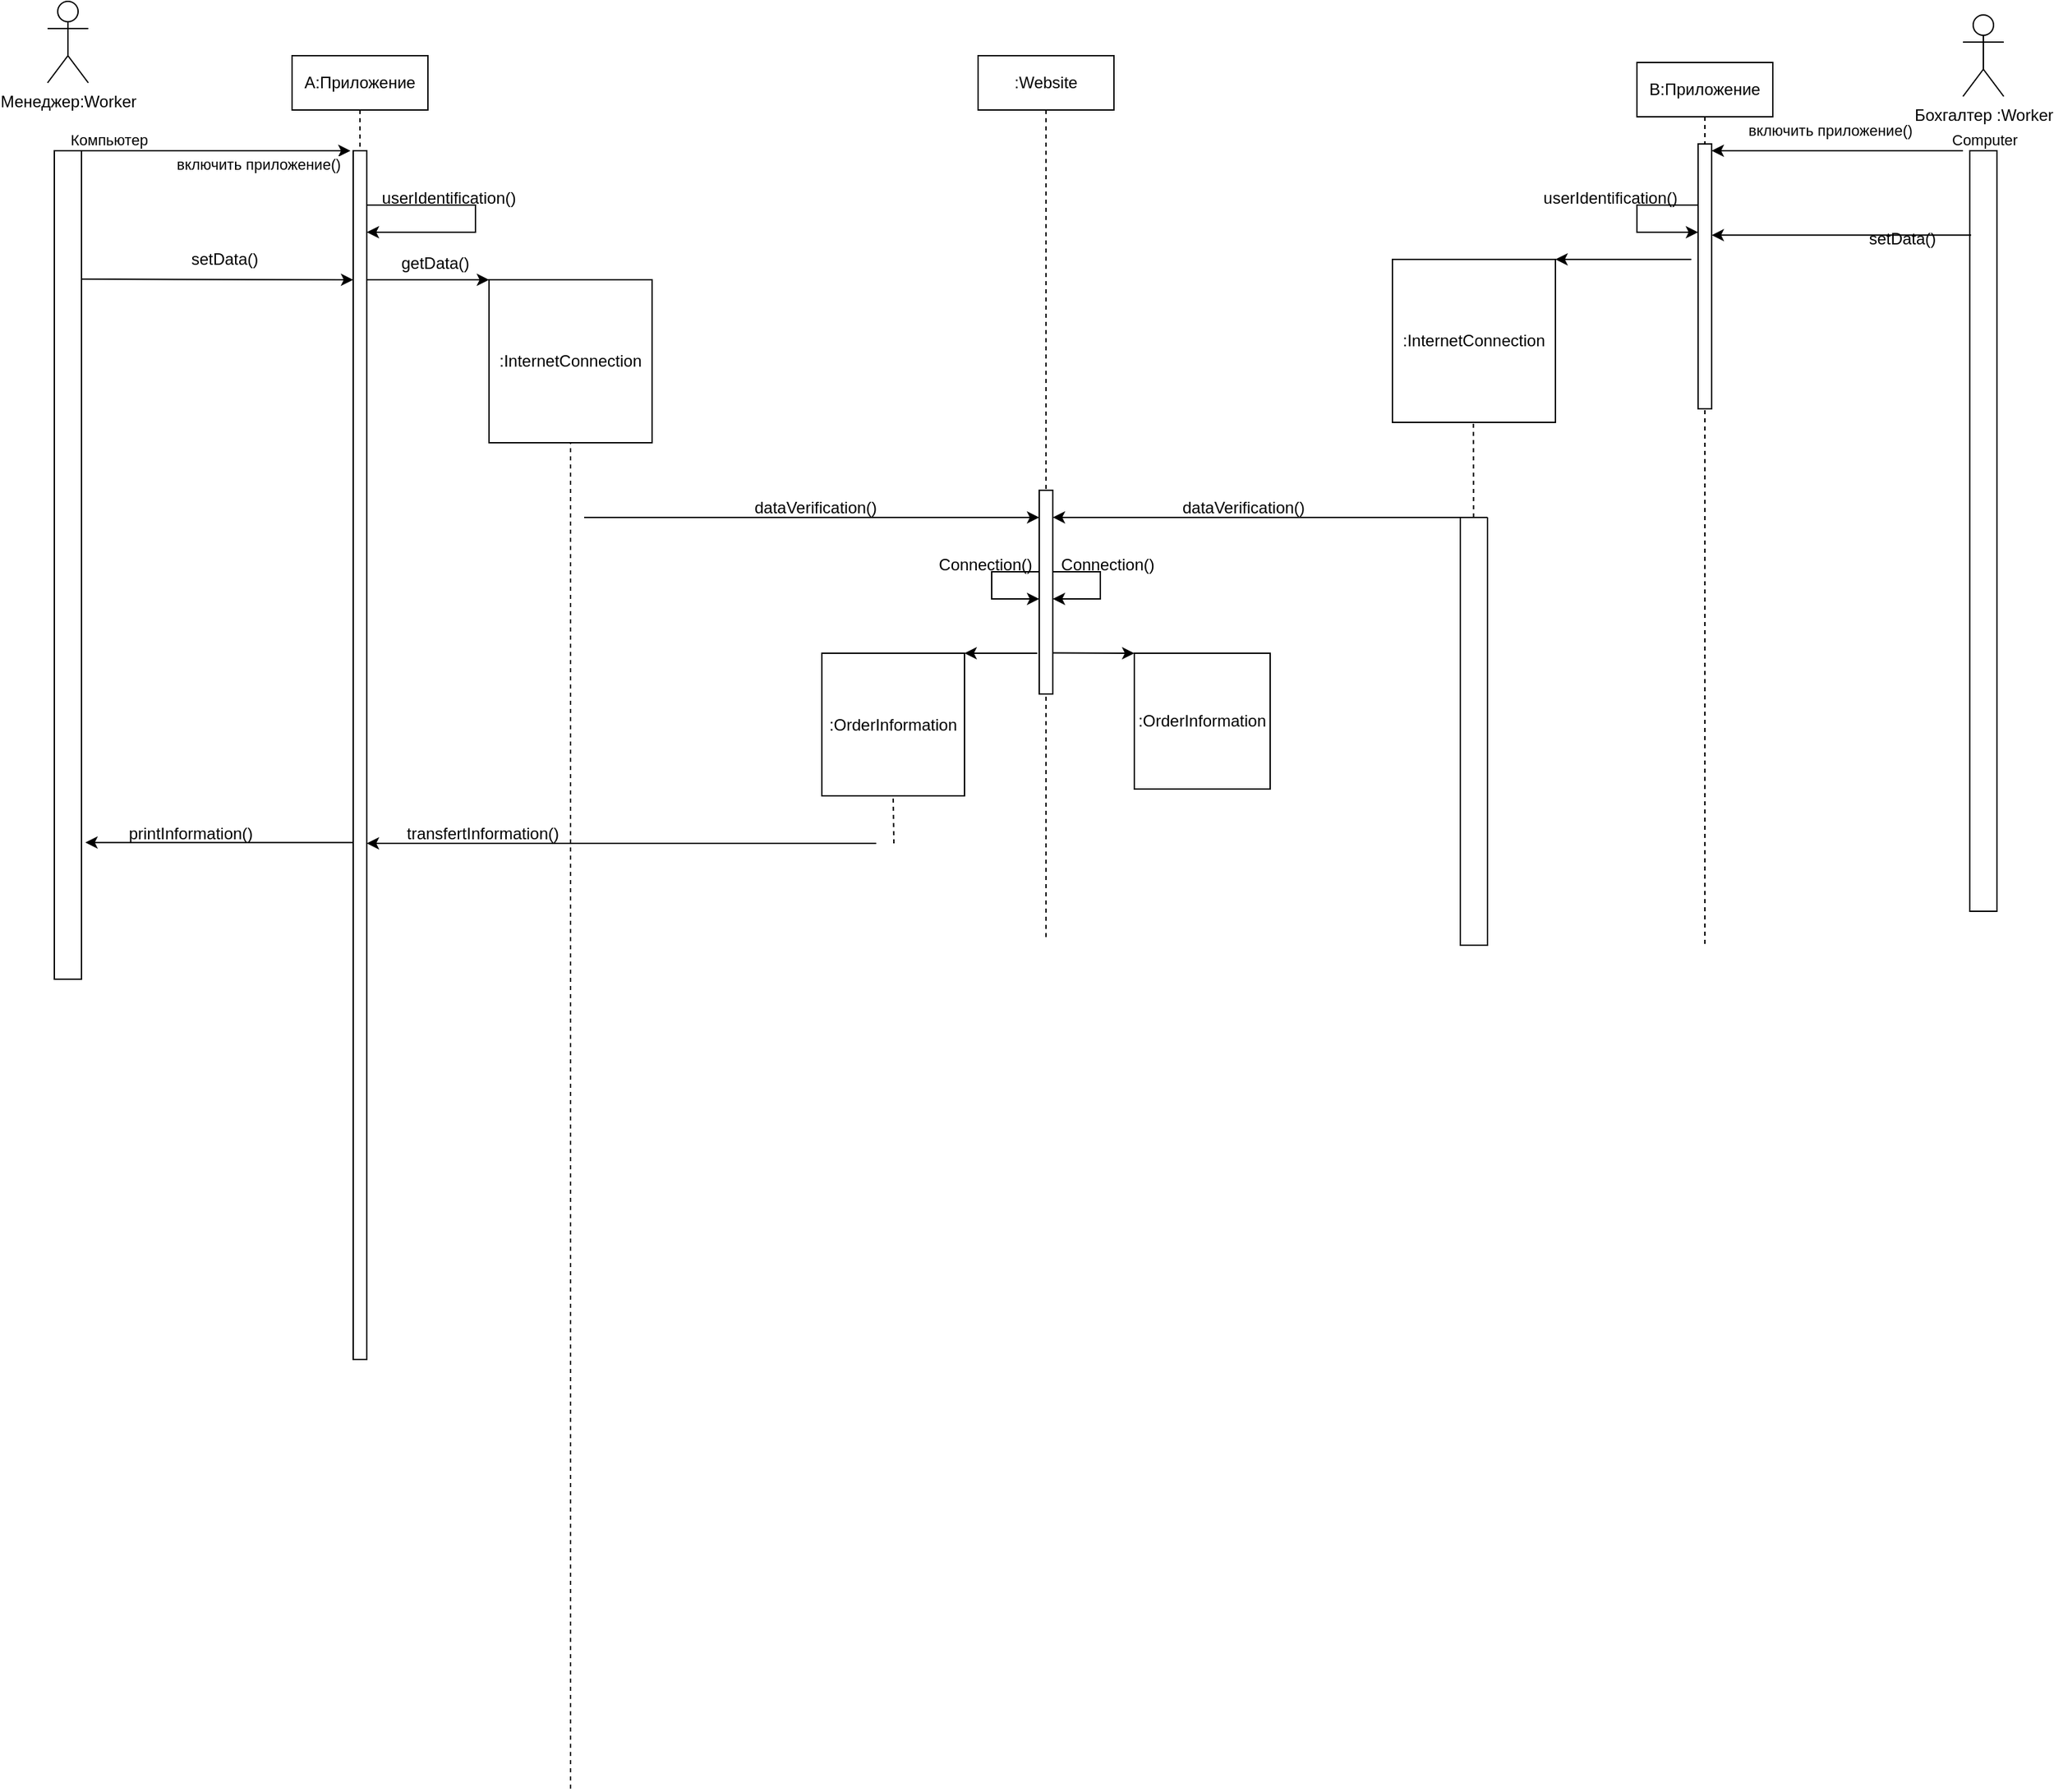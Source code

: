 <mxfile version="22.0.3" type="google">
  <diagram name="Page-1" id="2YBvvXClWsGukQMizWep">
    <mxGraphModel grid="1" page="1" gridSize="10" guides="1" tooltips="1" connect="1" arrows="1" fold="1" pageScale="1" pageWidth="850" pageHeight="1100" math="0" shadow="0">
      <root>
        <mxCell id="0" />
        <mxCell id="1" parent="0" />
        <mxCell id="aM9ryv3xv72pqoxQDRHE-1" value="А:Приложение" style="shape=umlLifeline;perimeter=lifelinePerimeter;whiteSpace=wrap;html=1;container=0;dropTarget=0;collapsible=0;recursiveResize=0;outlineConnect=0;portConstraint=eastwest;newEdgeStyle={&quot;edgeStyle&quot;:&quot;elbowEdgeStyle&quot;,&quot;elbow&quot;:&quot;vertical&quot;,&quot;curved&quot;:0,&quot;rounded&quot;:0};" vertex="1" parent="1">
          <mxGeometry x="-180" y="90" width="100" height="960" as="geometry" />
        </mxCell>
        <mxCell id="aM9ryv3xv72pqoxQDRHE-2" value="" style="html=1;points=[];perimeter=orthogonalPerimeter;outlineConnect=0;targetShapes=umlLifeline;portConstraint=eastwest;newEdgeStyle={&quot;edgeStyle&quot;:&quot;elbowEdgeStyle&quot;,&quot;elbow&quot;:&quot;vertical&quot;,&quot;curved&quot;:0,&quot;rounded&quot;:0};" vertex="1" parent="aM9ryv3xv72pqoxQDRHE-1">
          <mxGeometry x="45" y="70" width="10" height="890" as="geometry" />
        </mxCell>
        <mxCell id="fHEmwLfBmBss1aspPBDQ-31" value="" style="endArrow=classic;html=1;rounded=0;" edge="1" parent="aM9ryv3xv72pqoxQDRHE-1" target="aM9ryv3xv72pqoxQDRHE-2">
          <mxGeometry width="50" height="50" relative="1" as="geometry">
            <mxPoint x="55" y="110" as="sourcePoint" />
            <mxPoint x="135" y="150" as="targetPoint" />
            <Array as="points">
              <mxPoint x="135" y="110" />
              <mxPoint x="135" y="130" />
            </Array>
          </mxGeometry>
        </mxCell>
        <mxCell id="aM9ryv3xv72pqoxQDRHE-5" value="B:Приложение" style="shape=umlLifeline;perimeter=lifelinePerimeter;whiteSpace=wrap;html=1;container=0;dropTarget=0;collapsible=0;recursiveResize=0;outlineConnect=0;portConstraint=eastwest;newEdgeStyle={&quot;edgeStyle&quot;:&quot;elbowEdgeStyle&quot;,&quot;elbow&quot;:&quot;vertical&quot;,&quot;curved&quot;:0,&quot;rounded&quot;:0};" vertex="1" parent="1">
          <mxGeometry x="810" y="95" width="100" height="650" as="geometry" />
        </mxCell>
        <mxCell id="aM9ryv3xv72pqoxQDRHE-6" value="" style="html=1;points=[];perimeter=orthogonalPerimeter;outlineConnect=0;targetShapes=umlLifeline;portConstraint=eastwest;newEdgeStyle={&quot;edgeStyle&quot;:&quot;elbowEdgeStyle&quot;,&quot;elbow&quot;:&quot;vertical&quot;,&quot;curved&quot;:0,&quot;rounded&quot;:0};" vertex="1" parent="aM9ryv3xv72pqoxQDRHE-5">
          <mxGeometry x="45" y="60" width="10" height="195" as="geometry" />
        </mxCell>
        <mxCell id="ljsugNo66LF0BEVYGubi-35" value="" style="endArrow=classic;html=1;rounded=0;" edge="1" parent="aM9ryv3xv72pqoxQDRHE-5" source="aM9ryv3xv72pqoxQDRHE-6" target="aM9ryv3xv72pqoxQDRHE-6">
          <mxGeometry width="50" height="50" relative="1" as="geometry">
            <mxPoint x="-120" y="195" as="sourcePoint" />
            <mxPoint x="-10" y="125" as="targetPoint" />
            <Array as="points">
              <mxPoint y="105" />
              <mxPoint y="125" />
            </Array>
          </mxGeometry>
        </mxCell>
        <mxCell id="fHEmwLfBmBss1aspPBDQ-1" value="Менеджер:Worker" style="shape=umlActor;verticalLabelPosition=bottom;verticalAlign=top;html=1;outlineConnect=0;" vertex="1" parent="1">
          <mxGeometry x="-360" y="50" width="30" height="60" as="geometry" />
        </mxCell>
        <mxCell id="fHEmwLfBmBss1aspPBDQ-11" value="" style="rounded=0;whiteSpace=wrap;html=1;" vertex="1" parent="1">
          <mxGeometry x="-355" y="160" width="20" height="610" as="geometry" />
        </mxCell>
        <mxCell id="fHEmwLfBmBss1aspPBDQ-16" value=":Website" style="shape=umlLifeline;perimeter=lifelinePerimeter;whiteSpace=wrap;html=1;container=0;dropTarget=0;collapsible=0;recursiveResize=0;outlineConnect=0;portConstraint=eastwest;newEdgeStyle={&quot;edgeStyle&quot;:&quot;elbowEdgeStyle&quot;,&quot;elbow&quot;:&quot;vertical&quot;,&quot;curved&quot;:0,&quot;rounded&quot;:0};" vertex="1" parent="1">
          <mxGeometry x="325" y="90" width="100" height="650" as="geometry" />
        </mxCell>
        <mxCell id="fHEmwLfBmBss1aspPBDQ-17" value="" style="html=1;points=[];perimeter=orthogonalPerimeter;outlineConnect=0;targetShapes=umlLifeline;portConstraint=eastwest;newEdgeStyle={&quot;edgeStyle&quot;:&quot;elbowEdgeStyle&quot;,&quot;elbow&quot;:&quot;vertical&quot;,&quot;curved&quot;:0,&quot;rounded&quot;:0};" vertex="1" parent="fHEmwLfBmBss1aspPBDQ-16">
          <mxGeometry x="45" y="320" width="10" height="150" as="geometry" />
        </mxCell>
        <mxCell id="WZTl60Uvzaad0BajJamD-13" value="" style="endArrow=classic;html=1;rounded=0;" edge="1" parent="fHEmwLfBmBss1aspPBDQ-16" source="fHEmwLfBmBss1aspPBDQ-17" target="fHEmwLfBmBss1aspPBDQ-17">
          <mxGeometry width="50" height="50" relative="1" as="geometry">
            <mxPoint x="40" y="360" as="sourcePoint" />
            <mxPoint x="10" y="440" as="targetPoint" />
            <Array as="points">
              <mxPoint x="10" y="380" />
              <mxPoint x="10" y="400" />
            </Array>
          </mxGeometry>
        </mxCell>
        <mxCell id="WZTl60Uvzaad0BajJamD-16" value="" style="endArrow=classic;html=1;rounded=0;" edge="1" parent="fHEmwLfBmBss1aspPBDQ-16" source="fHEmwLfBmBss1aspPBDQ-17" target="fHEmwLfBmBss1aspPBDQ-17">
          <mxGeometry width="50" height="50" relative="1" as="geometry">
            <mxPoint x="110" y="400" as="sourcePoint" />
            <mxPoint x="120" y="370" as="targetPoint" />
            <Array as="points">
              <mxPoint x="90" y="380" />
              <mxPoint x="90" y="390" />
              <mxPoint x="90" y="400" />
            </Array>
          </mxGeometry>
        </mxCell>
        <mxCell id="fHEmwLfBmBss1aspPBDQ-18" value="Бохгалтер :Worker" style="shape=umlActor;verticalLabelPosition=bottom;verticalAlign=top;html=1;outlineConnect=0;" vertex="1" parent="1">
          <mxGeometry x="1050" y="60" width="30" height="60" as="geometry" />
        </mxCell>
        <mxCell id="fHEmwLfBmBss1aspPBDQ-19" value="" style="rounded=0;whiteSpace=wrap;html=1;" vertex="1" parent="1">
          <mxGeometry x="1055" y="160" width="20" height="560" as="geometry" />
        </mxCell>
        <mxCell id="fHEmwLfBmBss1aspPBDQ-27" value="" style="endArrow=classic;html=1;rounded=0;exitX=1.1;exitY=0.152;exitDx=0;exitDy=0;exitPerimeter=0;" edge="1" parent="1">
          <mxGeometry relative="1" as="geometry">
            <mxPoint x="-335" y="160" as="sourcePoint" />
            <mxPoint x="-137" y="160" as="targetPoint" />
          </mxGeometry>
        </mxCell>
        <mxCell id="fHEmwLfBmBss1aspPBDQ-29" value="Компьютер" style="edgeLabel;resizable=0;html=1;align=left;verticalAlign=bottom;" connectable="0" vertex="1" parent="fHEmwLfBmBss1aspPBDQ-27">
          <mxGeometry x="-1" relative="1" as="geometry">
            <mxPoint x="-10" as="offset" />
          </mxGeometry>
        </mxCell>
        <mxCell id="fHEmwLfBmBss1aspPBDQ-30" value="включить приложение()" style="edgeLabel;html=1;align=center;verticalAlign=middle;resizable=0;points=[];" connectable="0" vertex="1" parent="fHEmwLfBmBss1aspPBDQ-27">
          <mxGeometry x="0.03" y="-2" relative="1" as="geometry">
            <mxPoint x="28" y="8" as="offset" />
          </mxGeometry>
        </mxCell>
        <mxCell id="fHEmwLfBmBss1aspPBDQ-33" value="userIdentification()" style="text;html=1;align=center;verticalAlign=middle;resizable=0;points=[];autosize=1;strokeColor=none;fillColor=none;" vertex="1" parent="1">
          <mxGeometry x="-125" y="180" width="120" height="30" as="geometry" />
        </mxCell>
        <mxCell id="fHEmwLfBmBss1aspPBDQ-34" value="" style="endArrow=classic;html=1;rounded=0;exitX=1.009;exitY=0.155;exitDx=0;exitDy=0;exitPerimeter=0;" edge="1" parent="1" source="fHEmwLfBmBss1aspPBDQ-11">
          <mxGeometry width="50" height="50" relative="1" as="geometry">
            <mxPoint x="-333" y="255" as="sourcePoint" />
            <mxPoint x="-135" y="255" as="targetPoint" />
          </mxGeometry>
        </mxCell>
        <mxCell id="fHEmwLfBmBss1aspPBDQ-36" value="setData()" style="text;html=1;align=center;verticalAlign=middle;resizable=0;points=[];autosize=1;strokeColor=none;fillColor=none;" vertex="1" parent="1">
          <mxGeometry x="-265" y="225" width="70" height="30" as="geometry" />
        </mxCell>
        <mxCell id="fHEmwLfBmBss1aspPBDQ-37" value="" style="endArrow=classic;html=1;rounded=0;" edge="1" parent="1" source="aM9ryv3xv72pqoxQDRHE-2">
          <mxGeometry width="50" height="50" relative="1" as="geometry">
            <mxPoint x="-75" y="350" as="sourcePoint" />
            <mxPoint x="-35" y="255" as="targetPoint" />
          </mxGeometry>
        </mxCell>
        <mxCell id="fHEmwLfBmBss1aspPBDQ-38" value="Connection()" style="text;html=1;align=center;verticalAlign=middle;resizable=0;points=[];autosize=1;strokeColor=none;fillColor=none;" vertex="1" parent="1">
          <mxGeometry x="285" y="450" width="90" height="30" as="geometry" />
        </mxCell>
        <mxCell id="fHEmwLfBmBss1aspPBDQ-40" value=":InternetConnection" style="whiteSpace=wrap;html=1;aspect=fixed;" vertex="1" parent="1">
          <mxGeometry x="-35" y="255" width="120" height="120" as="geometry" />
        </mxCell>
        <mxCell id="ljsugNo66LF0BEVYGubi-7" value="" style="endArrow=classic;html=1;rounded=0;exitX=1;exitY=0;exitDx=0;exitDy=0;" edge="1" parent="1" target="fHEmwLfBmBss1aspPBDQ-17">
          <mxGeometry width="50" height="50" relative="1" as="geometry">
            <mxPoint x="35" y="430" as="sourcePoint" />
            <mxPoint x="365" y="430" as="targetPoint" />
            <Array as="points">
              <mxPoint x="305" y="430" />
            </Array>
          </mxGeometry>
        </mxCell>
        <mxCell id="ljsugNo66LF0BEVYGubi-9" value="getData()" style="text;html=1;align=center;verticalAlign=middle;resizable=0;points=[];autosize=1;strokeColor=none;fillColor=none;" vertex="1" parent="1">
          <mxGeometry x="-110" y="228" width="70" height="30" as="geometry" />
        </mxCell>
        <mxCell id="ljsugNo66LF0BEVYGubi-24" value="" style="endArrow=none;dashed=1;html=1;rounded=0;entryX=0.5;entryY=1;entryDx=0;entryDy=0;" edge="1" parent="1">
          <mxGeometry width="50" height="50" relative="1" as="geometry">
            <mxPoint x="25" y="1366" as="sourcePoint" />
            <mxPoint x="25" y="375" as="targetPoint" />
          </mxGeometry>
        </mxCell>
        <mxCell id="ljsugNo66LF0BEVYGubi-29" value="" style="endArrow=classic;html=1;rounded=0;" edge="1" parent="1" target="aM9ryv3xv72pqoxQDRHE-6">
          <mxGeometry relative="1" as="geometry">
            <mxPoint x="1050" y="160" as="sourcePoint" />
            <mxPoint x="870" y="160" as="targetPoint" />
            <Array as="points">
              <mxPoint x="960" y="160" />
            </Array>
          </mxGeometry>
        </mxCell>
        <mxCell id="ljsugNo66LF0BEVYGubi-31" value="Computer" style="edgeLabel;resizable=0;html=1;align=left;verticalAlign=bottom;" connectable="0" vertex="1" parent="ljsugNo66LF0BEVYGubi-29">
          <mxGeometry x="-1" relative="1" as="geometry">
            <mxPoint x="-10" as="offset" />
          </mxGeometry>
        </mxCell>
        <mxCell id="ljsugNo66LF0BEVYGubi-34" value="включить приложение()" style="edgeLabel;html=1;align=center;verticalAlign=middle;resizable=0;points=[];" connectable="0" vertex="1" parent="1">
          <mxGeometry x="910" y="150" as="geometry">
            <mxPoint x="42" y="-5" as="offset" />
          </mxGeometry>
        </mxCell>
        <mxCell id="ljsugNo66LF0BEVYGubi-36" value="userIdentification()" style="text;html=1;align=center;verticalAlign=middle;resizable=0;points=[];autosize=1;strokeColor=none;fillColor=none;" vertex="1" parent="1">
          <mxGeometry x="730" y="180" width="120" height="30" as="geometry" />
        </mxCell>
        <mxCell id="ljsugNo66LF0BEVYGubi-37" value="" style="endArrow=classic;html=1;rounded=0;exitX=0.05;exitY=0.111;exitDx=0;exitDy=0;exitPerimeter=0;" edge="1" parent="1" source="fHEmwLfBmBss1aspPBDQ-19" target="aM9ryv3xv72pqoxQDRHE-6">
          <mxGeometry width="50" height="50" relative="1" as="geometry">
            <mxPoint x="1050" y="240" as="sourcePoint" />
            <mxPoint x="910" y="240" as="targetPoint" />
          </mxGeometry>
        </mxCell>
        <mxCell id="ljsugNo66LF0BEVYGubi-38" value="setData()" style="text;html=1;align=center;verticalAlign=middle;resizable=0;points=[];autosize=1;strokeColor=none;fillColor=none;" vertex="1" parent="1">
          <mxGeometry x="970" y="210" width="70" height="30" as="geometry" />
        </mxCell>
        <mxCell id="WZTl60Uvzaad0BajJamD-1" value="" style="endArrow=classic;html=1;rounded=0;exitX=0.4;exitY=0.223;exitDx=0;exitDy=0;exitPerimeter=0;" edge="1" parent="1" source="aM9ryv3xv72pqoxQDRHE-5">
          <mxGeometry width="50" height="50" relative="1" as="geometry">
            <mxPoint x="740" y="310" as="sourcePoint" />
            <mxPoint x="750" y="240" as="targetPoint" />
          </mxGeometry>
        </mxCell>
        <mxCell id="WZTl60Uvzaad0BajJamD-2" value=":InternetConnection" style="whiteSpace=wrap;html=1;aspect=fixed;" vertex="1" parent="1">
          <mxGeometry x="630" y="240" width="120" height="120" as="geometry" />
        </mxCell>
        <mxCell id="WZTl60Uvzaad0BajJamD-4" value="" style="swimlane;startSize=0;" vertex="1" parent="1">
          <mxGeometry x="680" y="430" width="20" height="315" as="geometry">
            <mxRectangle x="380" y="430" width="50" height="40" as="alternateBounds" />
          </mxGeometry>
        </mxCell>
        <mxCell id="WZTl60Uvzaad0BajJamD-6" value="" style="endArrow=none;dashed=1;html=1;rounded=0;entryX=0.5;entryY=1;entryDx=0;entryDy=0;" edge="1" parent="1" source="WZTl60Uvzaad0BajJamD-4">
          <mxGeometry width="50" height="50" relative="1" as="geometry">
            <mxPoint x="689.64" y="415" as="sourcePoint" />
            <mxPoint x="689.64" y="360" as="targetPoint" />
          </mxGeometry>
        </mxCell>
        <mxCell id="WZTl60Uvzaad0BajJamD-7" value="" style="endArrow=classic;html=1;rounded=0;exitX=0;exitY=0;exitDx=0;exitDy=0;entryX=0.55;entryY=0.523;entryDx=0;entryDy=0;entryPerimeter=0;" edge="1" parent="1" source="WZTl60Uvzaad0BajJamD-4" target="fHEmwLfBmBss1aspPBDQ-16">
          <mxGeometry width="50" height="50" relative="1" as="geometry">
            <mxPoint x="680" y="415" as="sourcePoint" />
            <mxPoint x="535" y="415" as="targetPoint" />
          </mxGeometry>
        </mxCell>
        <mxCell id="WZTl60Uvzaad0BajJamD-14" value="dataVerification()" style="text;html=1;align=center;verticalAlign=middle;resizable=0;points=[];autosize=1;strokeColor=none;fillColor=none;" vertex="1" parent="1">
          <mxGeometry x="150" y="408" width="110" height="30" as="geometry" />
        </mxCell>
        <mxCell id="WZTl60Uvzaad0BajJamD-15" value="dataVerification()" style="text;html=1;align=center;verticalAlign=middle;resizable=0;points=[];autosize=1;strokeColor=none;fillColor=none;" vertex="1" parent="1">
          <mxGeometry x="465" y="408" width="110" height="30" as="geometry" />
        </mxCell>
        <mxCell id="WZTl60Uvzaad0BajJamD-17" value="Connection()" style="text;html=1;align=center;verticalAlign=middle;resizable=0;points=[];autosize=1;strokeColor=none;fillColor=none;" vertex="1" parent="1">
          <mxGeometry x="375" y="450" width="90" height="30" as="geometry" />
        </mxCell>
        <mxCell id="WZTl60Uvzaad0BajJamD-19" value="" style="endArrow=classic;html=1;rounded=0;exitX=0.436;exitY=0.677;exitDx=0;exitDy=0;exitPerimeter=0;" edge="1" parent="1" source="fHEmwLfBmBss1aspPBDQ-16">
          <mxGeometry width="50" height="50" relative="1" as="geometry">
            <mxPoint x="285" y="620" as="sourcePoint" />
            <mxPoint x="315" y="530" as="targetPoint" />
          </mxGeometry>
        </mxCell>
        <mxCell id="WZTl60Uvzaad0BajJamD-21" value=":OrderInformation" style="whiteSpace=wrap;html=1;aspect=fixed;" vertex="1" parent="1">
          <mxGeometry x="210" y="530" width="105" height="105" as="geometry" />
        </mxCell>
        <mxCell id="WZTl60Uvzaad0BajJamD-22" value="" style="endArrow=classic;html=1;rounded=0;exitX=1.046;exitY=0.798;exitDx=0;exitDy=0;exitPerimeter=0;" edge="1" parent="1" source="fHEmwLfBmBss1aspPBDQ-17">
          <mxGeometry width="50" height="50" relative="1" as="geometry">
            <mxPoint x="400" y="570" as="sourcePoint" />
            <mxPoint x="440" y="530" as="targetPoint" />
          </mxGeometry>
        </mxCell>
        <mxCell id="WZTl60Uvzaad0BajJamD-23" value=":OrderInformation" style="whiteSpace=wrap;html=1;aspect=fixed;" vertex="1" parent="1">
          <mxGeometry x="440" y="530" width="100" height="100" as="geometry" />
        </mxCell>
        <mxCell id="WZTl60Uvzaad0BajJamD-27" value="" style="endArrow=none;dashed=1;html=1;rounded=0;entryX=0.5;entryY=1;entryDx=0;entryDy=0;" edge="1" parent="1" target="WZTl60Uvzaad0BajJamD-21">
          <mxGeometry width="50" height="50" relative="1" as="geometry">
            <mxPoint x="263" y="670" as="sourcePoint" />
            <mxPoint x="210" y="700" as="targetPoint" />
          </mxGeometry>
        </mxCell>
        <mxCell id="WZTl60Uvzaad0BajJamD-31" value="" style="endArrow=classic;html=1;rounded=0;exitX=0;exitY=0;exitDx=0;exitDy=0;" edge="1" parent="1" target="aM9ryv3xv72pqoxQDRHE-2">
          <mxGeometry width="50" height="50" relative="1" as="geometry">
            <mxPoint x="250" y="670.0" as="sourcePoint" />
            <mxPoint x="-120" y="670" as="targetPoint" />
          </mxGeometry>
        </mxCell>
        <mxCell id="WZTl60Uvzaad0BajJamD-32" value="transfertInformation()" style="text;html=1;align=center;verticalAlign=middle;resizable=0;points=[];autosize=1;strokeColor=none;fillColor=none;" vertex="1" parent="1">
          <mxGeometry x="-110" y="648" width="140" height="30" as="geometry" />
        </mxCell>
        <mxCell id="WZTl60Uvzaad0BajJamD-34" value="" style="endArrow=classic;html=1;rounded=0;entryX=1.142;entryY=0.835;entryDx=0;entryDy=0;entryPerimeter=0;" edge="1" parent="1" source="aM9ryv3xv72pqoxQDRHE-2" target="fHEmwLfBmBss1aspPBDQ-11">
          <mxGeometry width="50" height="50" relative="1" as="geometry">
            <mxPoint x="-260" y="720" as="sourcePoint" />
            <mxPoint x="-210" y="670" as="targetPoint" />
          </mxGeometry>
        </mxCell>
        <mxCell id="WZTl60Uvzaad0BajJamD-35" value="&lt;div&gt;printInformation()&lt;/div&gt;" style="text;html=1;align=center;verticalAlign=middle;resizable=0;points=[];autosize=1;strokeColor=none;fillColor=none;" vertex="1" parent="1">
          <mxGeometry x="-315" y="648" width="120" height="30" as="geometry" />
        </mxCell>
      </root>
    </mxGraphModel>
  </diagram>
</mxfile>
